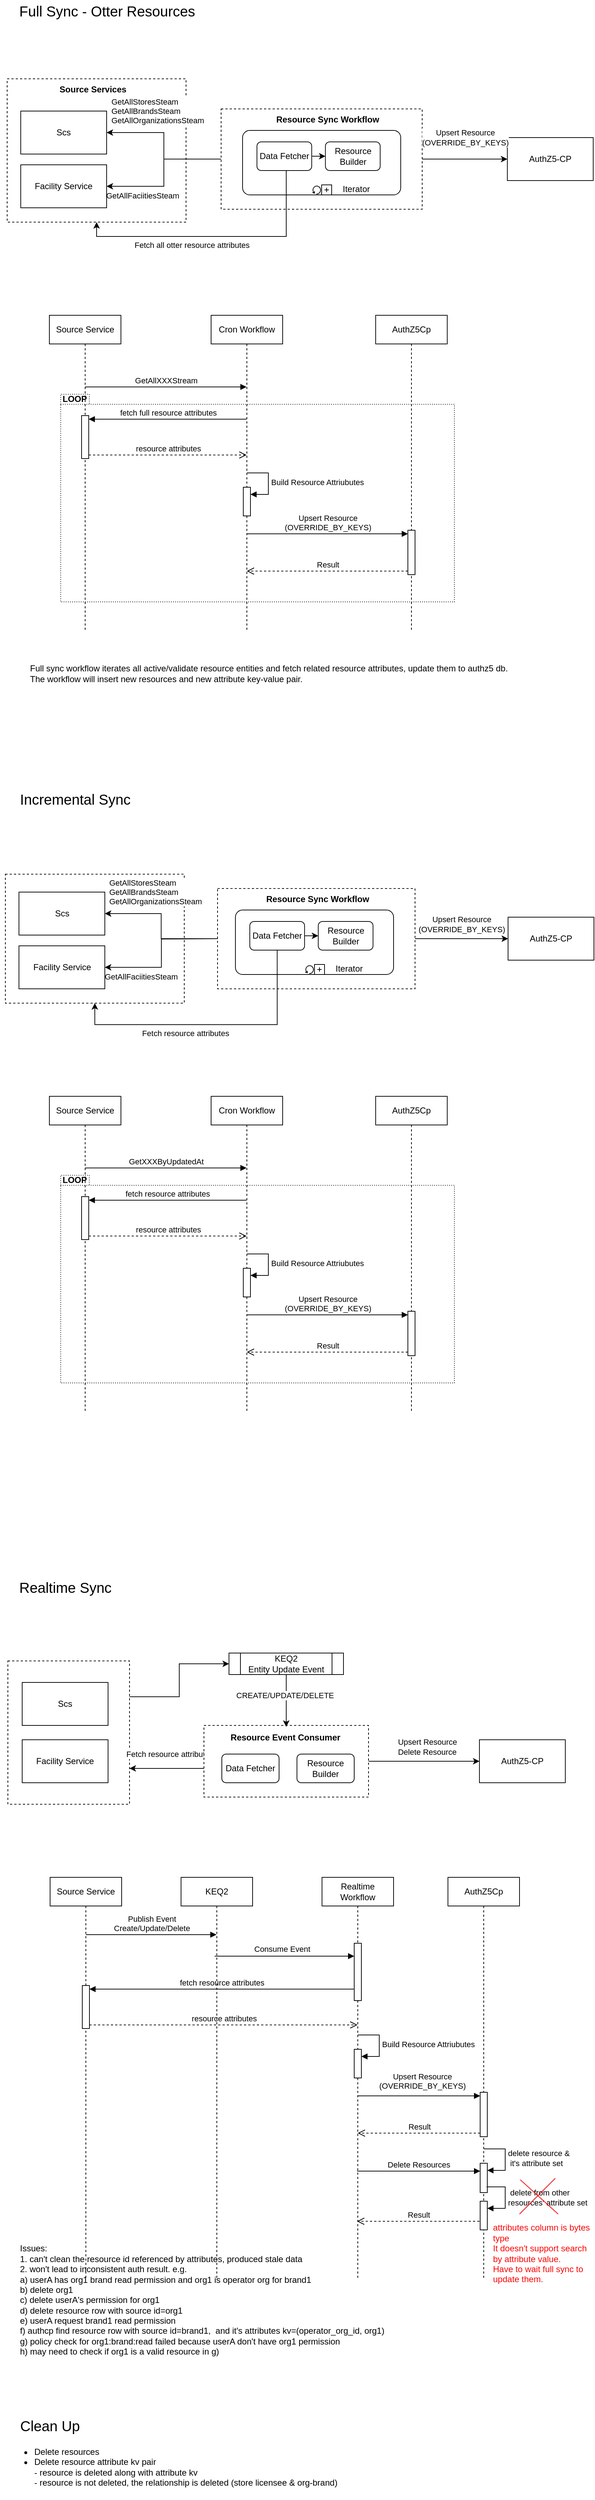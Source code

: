 <mxfile version="22.1.12" type="github">
  <diagram name="Page-1" id="O8MPyl8DHrePYnAYMyPY">
    <mxGraphModel dx="1677" dy="1069" grid="1" gridSize="10" guides="1" tooltips="1" connect="1" arrows="1" fold="1" page="1" pageScale="1" pageWidth="850" pageHeight="1100" math="0" shadow="0">
      <root>
        <mxCell id="0" />
        <mxCell id="1" parent="0" />
        <mxCell id="wBnL4PggBmM-haMTPlV1-73" value="AuthZ5-CP" style="rounded=0;whiteSpace=wrap;html=1;" vertex="1" parent="1">
          <mxGeometry x="720" y="1310" width="120" height="60" as="geometry" />
        </mxCell>
        <mxCell id="wBnL4PggBmM-haMTPlV1-233" value="" style="rounded=0;whiteSpace=wrap;html=1;dashed=1;" vertex="1" parent="1">
          <mxGeometry x="314" y="1270" width="276" height="140" as="geometry" />
        </mxCell>
        <mxCell id="wBnL4PggBmM-haMTPlV1-234" value="" style="points=[[0.25,0,0],[0.5,0,0],[0.75,0,0],[1,0.25,0],[1,0.5,0],[1,0.75,0],[0.75,1,0],[0.5,1,0],[0.25,1,0],[0,0.75,0],[0,0.5,0],[0,0.25,0]];shape=mxgraph.bpmn.task;whiteSpace=wrap;rectStyle=rounded;size=10;html=1;container=1;expand=0;collapsible=0;taskMarker=abstract;isLoopStandard=1;isLoopSub=1;" vertex="1" parent="1">
          <mxGeometry x="339" y="1300" width="221" height="90" as="geometry" />
        </mxCell>
        <mxCell id="wBnL4PggBmM-haMTPlV1-235" style="edgeStyle=orthogonalEdgeStyle;rounded=0;orthogonalLoop=1;jettySize=auto;html=1;exitX=1;exitY=0.5;exitDx=0;exitDy=0;entryX=0;entryY=0.5;entryDx=0;entryDy=0;" edge="1" parent="wBnL4PggBmM-haMTPlV1-234" source="wBnL4PggBmM-haMTPlV1-236" target="wBnL4PggBmM-haMTPlV1-237">
          <mxGeometry relative="1" as="geometry" />
        </mxCell>
        <mxCell id="wBnL4PggBmM-haMTPlV1-236" value="Data Fetcher" style="rounded=1;whiteSpace=wrap;html=1;" vertex="1" parent="wBnL4PggBmM-haMTPlV1-234">
          <mxGeometry x="20.091" y="16" width="76.537" height="40" as="geometry" />
        </mxCell>
        <mxCell id="wBnL4PggBmM-haMTPlV1-237" value="Resource&lt;br&gt;Builder" style="rounded=1;whiteSpace=wrap;html=1;" vertex="1" parent="wBnL4PggBmM-haMTPlV1-234">
          <mxGeometry x="115.762" y="16" width="76.537" height="40" as="geometry" />
        </mxCell>
        <mxCell id="wBnL4PggBmM-haMTPlV1-238" value="Iterator" style="text;html=1;strokeColor=none;fillColor=none;align=center;verticalAlign=middle;whiteSpace=wrap;rounded=0;" vertex="1" parent="wBnL4PggBmM-haMTPlV1-234">
          <mxGeometry x="116.719" y="67" width="84.19" height="30" as="geometry" />
        </mxCell>
        <mxCell id="wBnL4PggBmM-haMTPlV1-8" value="" style="rounded=0;whiteSpace=wrap;html=1;dashed=1;" vertex="1" parent="1">
          <mxGeometry x="319" y="182" width="281" height="140" as="geometry" />
        </mxCell>
        <mxCell id="wBnL4PggBmM-haMTPlV1-219" value="" style="points=[[0.25,0,0],[0.5,0,0],[0.75,0,0],[1,0.25,0],[1,0.5,0],[1,0.75,0],[0.75,1,0],[0.5,1,0],[0.25,1,0],[0,0.75,0],[0,0.5,0],[0,0.25,0]];shape=mxgraph.bpmn.task;whiteSpace=wrap;rectStyle=rounded;size=10;html=1;container=1;expand=0;collapsible=0;taskMarker=abstract;isLoopStandard=1;isLoopSub=1;" vertex="1" parent="1">
          <mxGeometry x="349" y="212" width="221" height="90" as="geometry" />
        </mxCell>
        <mxCell id="wBnL4PggBmM-haMTPlV1-222" style="edgeStyle=orthogonalEdgeStyle;rounded=0;orthogonalLoop=1;jettySize=auto;html=1;exitX=1;exitY=0.5;exitDx=0;exitDy=0;entryX=0;entryY=0.5;entryDx=0;entryDy=0;" edge="1" parent="wBnL4PggBmM-haMTPlV1-219" source="wBnL4PggBmM-haMTPlV1-19" target="wBnL4PggBmM-haMTPlV1-20">
          <mxGeometry relative="1" as="geometry" />
        </mxCell>
        <mxCell id="wBnL4PggBmM-haMTPlV1-19" value="Data Fetcher" style="rounded=1;whiteSpace=wrap;html=1;" vertex="1" parent="wBnL4PggBmM-haMTPlV1-219">
          <mxGeometry x="20.091" y="16" width="76.537" height="40" as="geometry" />
        </mxCell>
        <mxCell id="wBnL4PggBmM-haMTPlV1-20" value="Resource&lt;br&gt;Builder" style="rounded=1;whiteSpace=wrap;html=1;" vertex="1" parent="wBnL4PggBmM-haMTPlV1-219">
          <mxGeometry x="115.762" y="16" width="76.537" height="40" as="geometry" />
        </mxCell>
        <mxCell id="wBnL4PggBmM-haMTPlV1-220" value="Iterator" style="text;html=1;strokeColor=none;fillColor=none;align=center;verticalAlign=middle;whiteSpace=wrap;rounded=0;" vertex="1" parent="wBnL4PggBmM-haMTPlV1-219">
          <mxGeometry x="116.719" y="67" width="84.19" height="30" as="geometry" />
        </mxCell>
        <mxCell id="wBnL4PggBmM-haMTPlV1-50" value="" style="rounded=0;whiteSpace=wrap;html=1;dashed=1;" vertex="1" parent="1">
          <mxGeometry x="20" y="140" width="250" height="200" as="geometry" />
        </mxCell>
        <mxCell id="wBnL4PggBmM-haMTPlV1-44" value="" style="shape=folder;fontStyle=1;spacingTop=10;tabWidth=40;tabHeight=14;tabPosition=left;html=1;whiteSpace=wrap;dashed=1;dashPattern=1 2;" vertex="1" parent="1">
          <mxGeometry x="94.82" y="580.26" width="550.18" height="289.74" as="geometry" />
        </mxCell>
        <mxCell id="wBnL4PggBmM-haMTPlV1-239" value="&lt;b&gt;&lt;font style=&quot;font-size: 12px;&quot;&gt;Resource Sync Workflow&lt;/font&gt;&lt;/b&gt;" style="text;html=1;strokeColor=none;fillColor=none;align=center;verticalAlign=middle;whiteSpace=wrap;rounded=0;" vertex="1" parent="1">
          <mxGeometry x="349" y="1270" width="210" height="30" as="geometry" />
        </mxCell>
        <mxCell id="wBnL4PggBmM-haMTPlV1-25" value="AuthZ5Cp" style="shape=umlLifeline;perimeter=lifelinePerimeter;whiteSpace=wrap;html=1;container=1;dropTarget=0;collapsible=0;recursiveResize=0;outlineConnect=0;portConstraint=eastwest;newEdgeStyle={&quot;curved&quot;:0,&quot;rounded&quot;:0};" vertex="1" parent="1">
          <mxGeometry x="535" y="470" width="100" height="440" as="geometry" />
        </mxCell>
        <mxCell id="wBnL4PggBmM-haMTPlV1-1" value="&lt;font style=&quot;font-size: 20px;&quot;&gt;Full Sync - Otter Resources&lt;/font&gt;" style="text;html=1;strokeColor=none;fillColor=none;align=left;verticalAlign=middle;whiteSpace=wrap;rounded=0;" vertex="1" parent="1">
          <mxGeometry x="35" y="30" width="260" height="30" as="geometry" />
        </mxCell>
        <mxCell id="wBnL4PggBmM-haMTPlV1-4" value="&lt;font style=&quot;font-size: 20px;&quot;&gt;Incremental Sync&lt;/font&gt;" style="text;html=1;strokeColor=none;fillColor=none;align=left;verticalAlign=middle;whiteSpace=wrap;rounded=0;" vertex="1" parent="1">
          <mxGeometry x="36" y="1130" width="210" height="30" as="geometry" />
        </mxCell>
        <mxCell id="wBnL4PggBmM-haMTPlV1-5" value="&lt;font style=&quot;font-size: 20px;&quot;&gt;Realtime Sync&lt;/font&gt;" style="text;html=1;strokeColor=none;fillColor=none;align=left;verticalAlign=middle;whiteSpace=wrap;rounded=0;" vertex="1" parent="1">
          <mxGeometry x="35" y="2230" width="140" height="30" as="geometry" />
        </mxCell>
        <mxCell id="wBnL4PggBmM-haMTPlV1-6" value="Scs" style="rounded=0;whiteSpace=wrap;html=1;" vertex="1" parent="1">
          <mxGeometry x="39" y="185" width="120" height="60" as="geometry" />
        </mxCell>
        <mxCell id="wBnL4PggBmM-haMTPlV1-13" style="edgeStyle=orthogonalEdgeStyle;rounded=0;orthogonalLoop=1;jettySize=auto;html=1;exitX=0;exitY=0.5;exitDx=0;exitDy=0;entryX=1;entryY=0.5;entryDx=0;entryDy=0;" edge="1" parent="1" source="wBnL4PggBmM-haMTPlV1-8" target="wBnL4PggBmM-haMTPlV1-7">
          <mxGeometry relative="1" as="geometry" />
        </mxCell>
        <mxCell id="wBnL4PggBmM-haMTPlV1-209" value="&lt;div style=&quot;border-color: var(--border-color); text-align: left;&quot;&gt;GetAllFaciitiesSteam&lt;/div&gt;&lt;div style=&quot;border-color: var(--border-color); text-align: left;&quot;&gt;&lt;br&gt;&lt;/div&gt;" style="edgeLabel;html=1;align=center;verticalAlign=middle;resizable=0;points=[];" vertex="1" connectable="0" parent="wBnL4PggBmM-haMTPlV1-13">
          <mxGeometry x="0.614" y="-1" relative="1" as="geometry">
            <mxPoint x="12" y="21" as="offset" />
          </mxGeometry>
        </mxCell>
        <mxCell id="wBnL4PggBmM-haMTPlV1-7" value="Facility Service" style="rounded=0;whiteSpace=wrap;html=1;" vertex="1" parent="1">
          <mxGeometry x="39" y="260" width="120" height="60" as="geometry" />
        </mxCell>
        <mxCell id="wBnL4PggBmM-haMTPlV1-206" style="edgeStyle=orthogonalEdgeStyle;rounded=0;orthogonalLoop=1;jettySize=auto;html=1;exitX=0;exitY=0.5;exitDx=0;exitDy=0;entryX=1;entryY=0.5;entryDx=0;entryDy=0;" edge="1" parent="1" source="wBnL4PggBmM-haMTPlV1-8" target="wBnL4PggBmM-haMTPlV1-6">
          <mxGeometry relative="1" as="geometry" />
        </mxCell>
        <mxCell id="wBnL4PggBmM-haMTPlV1-208" value="&lt;div style=&quot;border-color: var(--border-color); text-align: left;&quot;&gt;GetAllStoresSteam&lt;/div&gt;&lt;div style=&quot;border-color: var(--border-color); text-align: left;&quot;&gt;GetAllBrandsSteam&lt;/div&gt;&lt;div style=&quot;border-color: var(--border-color); text-align: left;&quot;&gt;GetAllOrganizationsSteam&lt;/div&gt;" style="edgeLabel;html=1;align=center;verticalAlign=middle;resizable=0;points=[];" vertex="1" connectable="0" parent="wBnL4PggBmM-haMTPlV1-206">
          <mxGeometry x="0.409" relative="1" as="geometry">
            <mxPoint x="13" y="-30" as="offset" />
          </mxGeometry>
        </mxCell>
        <mxCell id="wBnL4PggBmM-haMTPlV1-10" value="AuthZ5-CP" style="rounded=0;whiteSpace=wrap;html=1;" vertex="1" parent="1">
          <mxGeometry x="719" y="222" width="120" height="60" as="geometry" />
        </mxCell>
        <mxCell id="wBnL4PggBmM-haMTPlV1-52" style="edgeStyle=orthogonalEdgeStyle;rounded=0;orthogonalLoop=1;jettySize=auto;html=1;exitX=0.5;exitY=1;exitDx=0;exitDy=0;entryX=0.5;entryY=1;entryDx=0;entryDy=0;" edge="1" parent="1" source="wBnL4PggBmM-haMTPlV1-19" target="wBnL4PggBmM-haMTPlV1-50">
          <mxGeometry relative="1" as="geometry">
            <Array as="points">
              <mxPoint x="410" y="360" />
              <mxPoint x="145" y="360" />
            </Array>
          </mxGeometry>
        </mxCell>
        <mxCell id="wBnL4PggBmM-haMTPlV1-53" value="Fetch all otter resource attributes" style="edgeLabel;html=1;align=center;verticalAlign=middle;resizable=0;points=[];" vertex="1" connectable="0" parent="wBnL4PggBmM-haMTPlV1-52">
          <mxGeometry x="0.2" relative="1" as="geometry">
            <mxPoint x="1" y="12" as="offset" />
          </mxGeometry>
        </mxCell>
        <mxCell id="wBnL4PggBmM-haMTPlV1-22" value="&lt;b&gt;&lt;font style=&quot;font-size: 12px;&quot;&gt;Resource Sync Workflow&lt;/font&gt;&lt;/b&gt;" style="text;html=1;strokeColor=none;fillColor=none;align=center;verticalAlign=middle;whiteSpace=wrap;rounded=0;" vertex="1" parent="1">
          <mxGeometry x="363" y="182" width="210" height="30" as="geometry" />
        </mxCell>
        <mxCell id="wBnL4PggBmM-haMTPlV1-23" value="Source Service" style="shape=umlLifeline;perimeter=lifelinePerimeter;whiteSpace=wrap;html=1;container=1;dropTarget=0;collapsible=0;recursiveResize=0;outlineConnect=0;portConstraint=eastwest;newEdgeStyle={&quot;curved&quot;:0,&quot;rounded&quot;:0};" vertex="1" parent="1">
          <mxGeometry x="79" y="470" width="100" height="440" as="geometry" />
        </mxCell>
        <mxCell id="wBnL4PggBmM-haMTPlV1-41" value="" style="html=1;points=[[0,0,0,0,5],[0,1,0,0,-5],[1,0,0,0,5],[1,1,0,0,-5]];perimeter=orthogonalPerimeter;outlineConnect=0;targetShapes=umlLifeline;portConstraint=eastwest;newEdgeStyle={&quot;curved&quot;:0,&quot;rounded&quot;:0};" vertex="1" parent="wBnL4PggBmM-haMTPlV1-23">
          <mxGeometry x="45" y="140" width="10" height="60" as="geometry" />
        </mxCell>
        <mxCell id="wBnL4PggBmM-haMTPlV1-24" value="Cron Workflow" style="shape=umlLifeline;perimeter=lifelinePerimeter;whiteSpace=wrap;html=1;container=1;dropTarget=0;collapsible=0;recursiveResize=0;outlineConnect=0;portConstraint=eastwest;newEdgeStyle={&quot;curved&quot;:0,&quot;rounded&quot;:0};" vertex="1" parent="1">
          <mxGeometry x="305" y="470" width="100" height="440" as="geometry" />
        </mxCell>
        <mxCell id="wBnL4PggBmM-haMTPlV1-32" value="" style="html=1;points=[[0,0,0,0,5],[0,1,0,0,-5],[1,0,0,0,5],[1,1,0,0,-5]];perimeter=orthogonalPerimeter;outlineConnect=0;targetShapes=umlLifeline;portConstraint=eastwest;newEdgeStyle={&quot;curved&quot;:0,&quot;rounded&quot;:0};" vertex="1" parent="wBnL4PggBmM-haMTPlV1-24">
          <mxGeometry x="45" y="240" width="10" height="40" as="geometry" />
        </mxCell>
        <mxCell id="wBnL4PggBmM-haMTPlV1-33" value="Build Resource Attriubutes" style="html=1;align=left;spacingLeft=2;endArrow=block;rounded=0;edgeStyle=orthogonalEdgeStyle;curved=0;rounded=0;" edge="1" parent="wBnL4PggBmM-haMTPlV1-24">
          <mxGeometry relative="1" as="geometry">
            <mxPoint x="50" y="220" as="sourcePoint" />
            <Array as="points">
              <mxPoint x="80" y="250" />
            </Array>
            <mxPoint x="55" y="250" as="targetPoint" />
          </mxGeometry>
        </mxCell>
        <mxCell id="wBnL4PggBmM-haMTPlV1-28" value="GetAllXXXStream" style="html=1;verticalAlign=bottom;startArrow=none;startFill=0;endArrow=block;startSize=8;curved=0;rounded=0;" edge="1" parent="1" source="wBnL4PggBmM-haMTPlV1-23" target="wBnL4PggBmM-haMTPlV1-24">
          <mxGeometry width="60" relative="1" as="geometry">
            <mxPoint x="165" y="570" as="sourcePoint" />
            <mxPoint x="195" y="570" as="targetPoint" />
            <Array as="points">
              <mxPoint x="255" y="570" />
            </Array>
          </mxGeometry>
        </mxCell>
        <mxCell id="wBnL4PggBmM-haMTPlV1-35" value="Upsert Resource&lt;br style=&quot;border-color: var(--border-color);&quot;&gt;(OVERRIDE_BY_KEYS)" style="html=1;verticalAlign=bottom;endArrow=block;curved=0;rounded=0;entryX=0;entryY=0;entryDx=0;entryDy=5;" edge="1" target="wBnL4PggBmM-haMTPlV1-34" parent="1" source="wBnL4PggBmM-haMTPlV1-24">
          <mxGeometry relative="1" as="geometry">
            <mxPoint x="510" y="795" as="sourcePoint" />
          </mxGeometry>
        </mxCell>
        <mxCell id="wBnL4PggBmM-haMTPlV1-36" value="Result" style="html=1;verticalAlign=bottom;endArrow=open;dashed=1;endSize=8;curved=0;rounded=0;exitX=0;exitY=1;exitDx=0;exitDy=-5;" edge="1" source="wBnL4PggBmM-haMTPlV1-34" parent="1" target="wBnL4PggBmM-haMTPlV1-24">
          <mxGeometry relative="1" as="geometry">
            <mxPoint x="510" y="865" as="targetPoint" />
          </mxGeometry>
        </mxCell>
        <mxCell id="wBnL4PggBmM-haMTPlV1-42" value="fetch full resource attributes" style="html=1;verticalAlign=bottom;endArrow=block;curved=0;rounded=0;entryX=1;entryY=0;entryDx=0;entryDy=5;" edge="1" target="wBnL4PggBmM-haMTPlV1-41" parent="1" source="wBnL4PggBmM-haMTPlV1-24">
          <mxGeometry x="-0.002" relative="1" as="geometry">
            <mxPoint x="204" y="715" as="sourcePoint" />
            <mxPoint as="offset" />
          </mxGeometry>
        </mxCell>
        <mxCell id="wBnL4PggBmM-haMTPlV1-43" value="resource attributes" style="html=1;verticalAlign=bottom;endArrow=open;dashed=1;endSize=8;curved=0;rounded=0;exitX=1;exitY=1;exitDx=0;exitDy=-5;" edge="1" source="wBnL4PggBmM-haMTPlV1-41" parent="1" target="wBnL4PggBmM-haMTPlV1-24">
          <mxGeometry relative="1" as="geometry">
            <mxPoint x="204" y="785" as="targetPoint" />
            <mxPoint as="offset" />
          </mxGeometry>
        </mxCell>
        <mxCell id="wBnL4PggBmM-haMTPlV1-45" value="&lt;b&gt;LOOP&lt;/b&gt;" style="text;html=1;strokeColor=none;fillColor=none;align=center;verticalAlign=middle;whiteSpace=wrap;rounded=0;" vertex="1" parent="1">
          <mxGeometry x="85" y="572" width="58.947" height="30.974" as="geometry" />
        </mxCell>
        <mxCell id="wBnL4PggBmM-haMTPlV1-34" value="" style="html=1;points=[[0,0,0,0,5],[0,1,0,0,-5],[1,0,0,0,5],[1,1,0,0,-5]];perimeter=orthogonalPerimeter;outlineConnect=0;targetShapes=umlLifeline;portConstraint=eastwest;newEdgeStyle={&quot;curved&quot;:0,&quot;rounded&quot;:0};" vertex="1" parent="1">
          <mxGeometry x="580" y="770" width="10" height="62" as="geometry" />
        </mxCell>
        <mxCell id="wBnL4PggBmM-haMTPlV1-54" value="&lt;span style=&quot;font-size: 20px;&quot;&gt;Clean Up&lt;/span&gt;" style="text;html=1;strokeColor=none;fillColor=none;align=center;verticalAlign=middle;whiteSpace=wrap;rounded=0;" vertex="1" parent="1">
          <mxGeometry x="10" y="3400" width="140" height="30" as="geometry" />
        </mxCell>
        <mxCell id="wBnL4PggBmM-haMTPlV1-55" value="Full sync workflow iterates all active/validate resource entities and fetch related resource attributes, update them to authz5 db.&amp;nbsp; &lt;br&gt;The workflow will insert new resources and new attribute key-value pair.&amp;nbsp; &amp;nbsp;" style="text;html=1;strokeColor=none;fillColor=none;align=left;verticalAlign=middle;whiteSpace=wrap;rounded=0;" vertex="1" parent="1">
          <mxGeometry x="50" y="930" width="750" height="80" as="geometry" />
        </mxCell>
        <mxCell id="wBnL4PggBmM-haMTPlV1-56" value="&lt;ul&gt;&lt;li&gt;&lt;font style=&quot;font-size: 12px;&quot;&gt;Delete resources&lt;/font&gt;&lt;/li&gt;&lt;li&gt;&lt;font style=&quot;font-size: 12px;&quot;&gt;Delete resource attribute kv pair&lt;br&gt;- resource is deleted along with attribute kv&lt;br&gt;- resource is not deleted, the relationship is deleted (store licensee &amp;amp; org-brand)&lt;/font&gt;&lt;/li&gt;&lt;/ul&gt;" style="text;html=1;strokeColor=none;fillColor=none;align=left;verticalAlign=middle;whiteSpace=wrap;rounded=0;" vertex="1" parent="1">
          <mxGeometry x="16" y="3428" width="564" height="90" as="geometry" />
        </mxCell>
        <mxCell id="wBnL4PggBmM-haMTPlV1-62" value="" style="shape=folder;fontStyle=1;spacingTop=10;tabWidth=40;tabHeight=14;tabPosition=left;html=1;whiteSpace=wrap;dashed=1;dashPattern=1 2;" vertex="1" parent="1">
          <mxGeometry x="94.82" y="1670.26" width="550.18" height="289.74" as="geometry" />
        </mxCell>
        <mxCell id="wBnL4PggBmM-haMTPlV1-63" value="AuthZ5Cp" style="shape=umlLifeline;perimeter=lifelinePerimeter;whiteSpace=wrap;html=1;container=1;dropTarget=0;collapsible=0;recursiveResize=0;outlineConnect=0;portConstraint=eastwest;newEdgeStyle={&quot;curved&quot;:0,&quot;rounded&quot;:0};" vertex="1" parent="1">
          <mxGeometry x="535" y="1560" width="100" height="440" as="geometry" />
        </mxCell>
        <mxCell id="wBnL4PggBmM-haMTPlV1-70" style="edgeStyle=orthogonalEdgeStyle;rounded=0;orthogonalLoop=1;jettySize=auto;html=1;exitX=1;exitY=0.5;exitDx=0;exitDy=0;" edge="1" parent="1" source="wBnL4PggBmM-haMTPlV1-233" target="wBnL4PggBmM-haMTPlV1-73">
          <mxGeometry relative="1" as="geometry">
            <mxPoint x="629" y="1340" as="sourcePoint" />
          </mxGeometry>
        </mxCell>
        <mxCell id="wBnL4PggBmM-haMTPlV1-71" value="Upsert Resource&lt;br style=&quot;border-color: var(--border-color);&quot;&gt;(OVERRIDE_BY_KEYS)" style="edgeLabel;html=1;align=center;verticalAlign=middle;resizable=0;points=[];" vertex="1" connectable="0" parent="wBnL4PggBmM-haMTPlV1-70">
          <mxGeometry y="-1" relative="1" as="geometry">
            <mxPoint y="-21" as="offset" />
          </mxGeometry>
        </mxCell>
        <mxCell id="wBnL4PggBmM-haMTPlV1-77" style="edgeStyle=orthogonalEdgeStyle;rounded=0;orthogonalLoop=1;jettySize=auto;html=1;entryX=0.5;entryY=1;entryDx=0;entryDy=0;exitX=0.5;exitY=1;exitDx=0;exitDy=0;" edge="1" parent="1" source="wBnL4PggBmM-haMTPlV1-236" target="wBnL4PggBmM-haMTPlV1-211">
          <mxGeometry relative="1" as="geometry">
            <Array as="points">
              <mxPoint x="397" y="1460" />
              <mxPoint x="143" y="1460" />
            </Array>
            <mxPoint x="560" y="1490" as="sourcePoint" />
            <mxPoint x="289" y="1407.5" as="targetPoint" />
          </mxGeometry>
        </mxCell>
        <mxCell id="wBnL4PggBmM-haMTPlV1-78" value="Fetch resource attributes" style="edgeLabel;html=1;align=center;verticalAlign=middle;resizable=0;points=[];" vertex="1" connectable="0" parent="wBnL4PggBmM-haMTPlV1-77">
          <mxGeometry x="0.2" relative="1" as="geometry">
            <mxPoint x="1" y="12" as="offset" />
          </mxGeometry>
        </mxCell>
        <mxCell id="wBnL4PggBmM-haMTPlV1-82" value="Source Service" style="shape=umlLifeline;perimeter=lifelinePerimeter;whiteSpace=wrap;html=1;container=1;dropTarget=0;collapsible=0;recursiveResize=0;outlineConnect=0;portConstraint=eastwest;newEdgeStyle={&quot;curved&quot;:0,&quot;rounded&quot;:0};" vertex="1" parent="1">
          <mxGeometry x="79" y="1560" width="100" height="440" as="geometry" />
        </mxCell>
        <mxCell id="wBnL4PggBmM-haMTPlV1-83" value="" style="html=1;points=[[0,0,0,0,5],[0,1,0,0,-5],[1,0,0,0,5],[1,1,0,0,-5]];perimeter=orthogonalPerimeter;outlineConnect=0;targetShapes=umlLifeline;portConstraint=eastwest;newEdgeStyle={&quot;curved&quot;:0,&quot;rounded&quot;:0};" vertex="1" parent="wBnL4PggBmM-haMTPlV1-82">
          <mxGeometry x="45" y="140" width="10" height="60" as="geometry" />
        </mxCell>
        <mxCell id="wBnL4PggBmM-haMTPlV1-84" value="Cron Workflow" style="shape=umlLifeline;perimeter=lifelinePerimeter;whiteSpace=wrap;html=1;container=1;dropTarget=0;collapsible=0;recursiveResize=0;outlineConnect=0;portConstraint=eastwest;newEdgeStyle={&quot;curved&quot;:0,&quot;rounded&quot;:0};" vertex="1" parent="1">
          <mxGeometry x="305" y="1560" width="100" height="440" as="geometry" />
        </mxCell>
        <mxCell id="wBnL4PggBmM-haMTPlV1-85" value="" style="html=1;points=[[0,0,0,0,5],[0,1,0,0,-5],[1,0,0,0,5],[1,1,0,0,-5]];perimeter=orthogonalPerimeter;outlineConnect=0;targetShapes=umlLifeline;portConstraint=eastwest;newEdgeStyle={&quot;curved&quot;:0,&quot;rounded&quot;:0};" vertex="1" parent="wBnL4PggBmM-haMTPlV1-84">
          <mxGeometry x="45" y="240" width="10" height="40" as="geometry" />
        </mxCell>
        <mxCell id="wBnL4PggBmM-haMTPlV1-86" value="Build Resource Attriubutes" style="html=1;align=left;spacingLeft=2;endArrow=block;rounded=0;edgeStyle=orthogonalEdgeStyle;curved=0;rounded=0;" edge="1" parent="wBnL4PggBmM-haMTPlV1-84">
          <mxGeometry relative="1" as="geometry">
            <mxPoint x="50" y="220" as="sourcePoint" />
            <Array as="points">
              <mxPoint x="80" y="250" />
            </Array>
            <mxPoint x="55" y="250" as="targetPoint" />
          </mxGeometry>
        </mxCell>
        <mxCell id="wBnL4PggBmM-haMTPlV1-87" value="GetXXXByUpdatedAt" style="html=1;verticalAlign=bottom;startArrow=none;startFill=0;endArrow=block;startSize=8;curved=0;rounded=0;" edge="1" parent="1" source="wBnL4PggBmM-haMTPlV1-82" target="wBnL4PggBmM-haMTPlV1-84">
          <mxGeometry width="60" relative="1" as="geometry">
            <mxPoint x="165" y="1660" as="sourcePoint" />
            <mxPoint x="195" y="1660" as="targetPoint" />
            <Array as="points">
              <mxPoint x="255" y="1660" />
            </Array>
          </mxGeometry>
        </mxCell>
        <mxCell id="wBnL4PggBmM-haMTPlV1-88" value="Upsert Resource&lt;br style=&quot;border-color: var(--border-color);&quot;&gt;(OVERRIDE_BY_KEYS)" style="html=1;verticalAlign=bottom;endArrow=block;curved=0;rounded=0;entryX=0;entryY=0;entryDx=0;entryDy=5;" edge="1" parent="1" source="wBnL4PggBmM-haMTPlV1-84" target="wBnL4PggBmM-haMTPlV1-93">
          <mxGeometry relative="1" as="geometry">
            <mxPoint x="510" y="1885" as="sourcePoint" />
          </mxGeometry>
        </mxCell>
        <mxCell id="wBnL4PggBmM-haMTPlV1-89" value="Result" style="html=1;verticalAlign=bottom;endArrow=open;dashed=1;endSize=8;curved=0;rounded=0;exitX=0;exitY=1;exitDx=0;exitDy=-5;" edge="1" parent="1" source="wBnL4PggBmM-haMTPlV1-93" target="wBnL4PggBmM-haMTPlV1-84">
          <mxGeometry relative="1" as="geometry">
            <mxPoint x="510" y="1955" as="targetPoint" />
          </mxGeometry>
        </mxCell>
        <mxCell id="wBnL4PggBmM-haMTPlV1-90" value="fetch resource attributes" style="html=1;verticalAlign=bottom;endArrow=block;curved=0;rounded=0;entryX=1;entryY=0;entryDx=0;entryDy=5;" edge="1" parent="1" source="wBnL4PggBmM-haMTPlV1-84" target="wBnL4PggBmM-haMTPlV1-83">
          <mxGeometry relative="1" as="geometry">
            <mxPoint x="204" y="1805" as="sourcePoint" />
          </mxGeometry>
        </mxCell>
        <mxCell id="wBnL4PggBmM-haMTPlV1-91" value="resource attributes" style="html=1;verticalAlign=bottom;endArrow=open;dashed=1;endSize=8;curved=0;rounded=0;exitX=1;exitY=1;exitDx=0;exitDy=-5;" edge="1" parent="1" source="wBnL4PggBmM-haMTPlV1-83" target="wBnL4PggBmM-haMTPlV1-84">
          <mxGeometry relative="1" as="geometry">
            <mxPoint x="204" y="1875" as="targetPoint" />
            <mxPoint as="offset" />
          </mxGeometry>
        </mxCell>
        <mxCell id="wBnL4PggBmM-haMTPlV1-92" value="&lt;b&gt;LOOP&lt;/b&gt;" style="text;html=1;strokeColor=none;fillColor=none;align=center;verticalAlign=middle;whiteSpace=wrap;rounded=0;" vertex="1" parent="1">
          <mxGeometry x="85" y="1662" width="58.947" height="30.974" as="geometry" />
        </mxCell>
        <mxCell id="wBnL4PggBmM-haMTPlV1-93" value="" style="html=1;points=[[0,0,0,0,5],[0,1,0,0,-5],[1,0,0,0,5],[1,1,0,0,-5]];perimeter=orthogonalPerimeter;outlineConnect=0;targetShapes=umlLifeline;portConstraint=eastwest;newEdgeStyle={&quot;curved&quot;:0,&quot;rounded&quot;:0};" vertex="1" parent="1">
          <mxGeometry x="580" y="1860" width="10" height="62" as="geometry" />
        </mxCell>
        <mxCell id="wBnL4PggBmM-haMTPlV1-135" style="edgeStyle=orthogonalEdgeStyle;rounded=0;orthogonalLoop=1;jettySize=auto;html=1;exitX=1;exitY=0.25;exitDx=0;exitDy=0;" edge="1" parent="1" source="wBnL4PggBmM-haMTPlV1-96" target="wBnL4PggBmM-haMTPlV1-129">
          <mxGeometry relative="1" as="geometry" />
        </mxCell>
        <mxCell id="wBnL4PggBmM-haMTPlV1-96" value="" style="rounded=0;whiteSpace=wrap;html=1;dashed=1;" vertex="1" parent="1">
          <mxGeometry x="21" y="2348" width="170" height="200" as="geometry" />
        </mxCell>
        <mxCell id="wBnL4PggBmM-haMTPlV1-98" value="AuthZ5Cp" style="shape=umlLifeline;perimeter=lifelinePerimeter;whiteSpace=wrap;html=1;container=1;dropTarget=0;collapsible=0;recursiveResize=0;outlineConnect=0;portConstraint=eastwest;newEdgeStyle={&quot;curved&quot;:0,&quot;rounded&quot;:0};" vertex="1" parent="1">
          <mxGeometry x="636" y="2650" width="100" height="560" as="geometry" />
        </mxCell>
        <mxCell id="wBnL4PggBmM-haMTPlV1-128" value="" style="html=1;points=[[0,0,0,0,5],[0,1,0,0,-5],[1,0,0,0,5],[1,1,0,0,-5]];perimeter=orthogonalPerimeter;outlineConnect=0;targetShapes=umlLifeline;portConstraint=eastwest;newEdgeStyle={&quot;curved&quot;:0,&quot;rounded&quot;:0};" vertex="1" parent="wBnL4PggBmM-haMTPlV1-98">
          <mxGeometry x="45" y="300" width="10" height="62" as="geometry" />
        </mxCell>
        <mxCell id="wBnL4PggBmM-haMTPlV1-188" value="" style="html=1;points=[[0,0,0,0,5],[0,1,0,0,-5],[1,0,0,0,5],[1,1,0,0,-5]];perimeter=orthogonalPerimeter;outlineConnect=0;targetShapes=umlLifeline;portConstraint=eastwest;newEdgeStyle={&quot;curved&quot;:0,&quot;rounded&quot;:0};" vertex="1" parent="wBnL4PggBmM-haMTPlV1-98">
          <mxGeometry x="45" y="399" width="10" height="41" as="geometry" />
        </mxCell>
        <mxCell id="wBnL4PggBmM-haMTPlV1-189" value="delete resource &amp;amp;&lt;br&gt;&amp;nbsp;it&#39;s attribute set" style="html=1;align=left;spacingLeft=2;endArrow=block;rounded=0;edgeStyle=orthogonalEdgeStyle;curved=0;rounded=0;" edge="1" target="wBnL4PggBmM-haMTPlV1-188" parent="wBnL4PggBmM-haMTPlV1-98">
          <mxGeometry relative="1" as="geometry">
            <mxPoint x="50" y="379" as="sourcePoint" />
            <Array as="points">
              <mxPoint x="80" y="409" />
            </Array>
          </mxGeometry>
        </mxCell>
        <mxCell id="wBnL4PggBmM-haMTPlV1-190" value="" style="html=1;points=[[0,0,0,0,5],[0,1,0,0,-5],[1,0,0,0,5],[1,1,0,0,-5]];perimeter=orthogonalPerimeter;outlineConnect=0;targetShapes=umlLifeline;portConstraint=eastwest;newEdgeStyle={&quot;curved&quot;:0,&quot;rounded&quot;:0};" vertex="1" parent="wBnL4PggBmM-haMTPlV1-98">
          <mxGeometry x="45" y="452" width="10" height="40" as="geometry" />
        </mxCell>
        <mxCell id="wBnL4PggBmM-haMTPlV1-191" value="&amp;nbsp;delete from other &lt;br&gt;resources&#39; attribute set" style="html=1;align=left;spacingLeft=2;endArrow=block;rounded=0;edgeStyle=orthogonalEdgeStyle;curved=0;rounded=0;" edge="1" target="wBnL4PggBmM-haMTPlV1-190" parent="wBnL4PggBmM-haMTPlV1-98">
          <mxGeometry relative="1" as="geometry">
            <mxPoint x="54" y="432" as="sourcePoint" />
            <Array as="points">
              <mxPoint x="80" y="462" />
            </Array>
          </mxGeometry>
        </mxCell>
        <mxCell id="wBnL4PggBmM-haMTPlV1-102" value="Scs" style="rounded=0;whiteSpace=wrap;html=1;" vertex="1" parent="1">
          <mxGeometry x="41" y="2378" width="120" height="60" as="geometry" />
        </mxCell>
        <mxCell id="wBnL4PggBmM-haMTPlV1-104" value="Facility Service" style="rounded=0;whiteSpace=wrap;html=1;" vertex="1" parent="1">
          <mxGeometry x="41" y="2458" width="120" height="60" as="geometry" />
        </mxCell>
        <mxCell id="wBnL4PggBmM-haMTPlV1-105" style="edgeStyle=orthogonalEdgeStyle;rounded=0;orthogonalLoop=1;jettySize=auto;html=1;exitX=1;exitY=0.5;exitDx=0;exitDy=0;" edge="1" parent="1" source="wBnL4PggBmM-haMTPlV1-107" target="wBnL4PggBmM-haMTPlV1-108">
          <mxGeometry relative="1" as="geometry" />
        </mxCell>
        <mxCell id="wBnL4PggBmM-haMTPlV1-106" value="&lt;div style=&quot;&quot;&gt;&lt;div style=&quot;text-align: left;&quot;&gt;Upsert Resource&lt;/div&gt;&lt;div style=&quot;text-align: left;&quot;&gt;Delete Resource&lt;/div&gt;&lt;/div&gt;" style="edgeLabel;html=1;align=center;verticalAlign=middle;resizable=0;points=[];" vertex="1" connectable="0" parent="wBnL4PggBmM-haMTPlV1-105">
          <mxGeometry y="-1" relative="1" as="geometry">
            <mxPoint x="4" y="-21" as="offset" />
          </mxGeometry>
        </mxCell>
        <mxCell id="wBnL4PggBmM-haMTPlV1-136" style="edgeStyle=orthogonalEdgeStyle;rounded=0;orthogonalLoop=1;jettySize=auto;html=1;exitX=0;exitY=0.5;exitDx=0;exitDy=0;entryX=1;entryY=0.75;entryDx=0;entryDy=0;" edge="1" parent="1" source="wBnL4PggBmM-haMTPlV1-114" target="wBnL4PggBmM-haMTPlV1-96">
          <mxGeometry relative="1" as="geometry" />
        </mxCell>
        <mxCell id="wBnL4PggBmM-haMTPlV1-138" value="Fetch resource attributes" style="edgeLabel;html=1;align=center;verticalAlign=middle;resizable=0;points=[];" vertex="1" connectable="0" parent="wBnL4PggBmM-haMTPlV1-136">
          <mxGeometry x="0.131" y="-1" relative="1" as="geometry">
            <mxPoint y="-19" as="offset" />
          </mxGeometry>
        </mxCell>
        <mxCell id="wBnL4PggBmM-haMTPlV1-107" value="" style="rounded=0;whiteSpace=wrap;html=1;dashed=1;" vertex="1" parent="1">
          <mxGeometry x="295" y="2438" width="230" height="100" as="geometry" />
        </mxCell>
        <mxCell id="wBnL4PggBmM-haMTPlV1-108" value="AuthZ5-CP" style="rounded=0;whiteSpace=wrap;html=1;" vertex="1" parent="1">
          <mxGeometry x="680" y="2458" width="120" height="60" as="geometry" />
        </mxCell>
        <mxCell id="wBnL4PggBmM-haMTPlV1-114" value="Data Fetcher" style="rounded=1;whiteSpace=wrap;html=1;" vertex="1" parent="1">
          <mxGeometry x="320" y="2478" width="80" height="40" as="geometry" />
        </mxCell>
        <mxCell id="wBnL4PggBmM-haMTPlV1-115" value="Resource&lt;br&gt;Builder" style="rounded=1;whiteSpace=wrap;html=1;" vertex="1" parent="1">
          <mxGeometry x="425" y="2478" width="80" height="40" as="geometry" />
        </mxCell>
        <mxCell id="wBnL4PggBmM-haMTPlV1-116" value="&lt;b&gt;&lt;font style=&quot;font-size: 12px;&quot;&gt;Resource Event Consumer&lt;/font&gt;&lt;/b&gt;" style="text;html=1;strokeColor=none;fillColor=none;align=center;verticalAlign=middle;whiteSpace=wrap;rounded=0;" vertex="1" parent="1">
          <mxGeometry x="304" y="2440" width="210" height="30" as="geometry" />
        </mxCell>
        <mxCell id="wBnL4PggBmM-haMTPlV1-117" value="Source Service" style="shape=umlLifeline;perimeter=lifelinePerimeter;whiteSpace=wrap;html=1;container=1;dropTarget=0;collapsible=0;recursiveResize=0;outlineConnect=0;portConstraint=eastwest;newEdgeStyle={&quot;curved&quot;:0,&quot;rounded&quot;:0};" vertex="1" parent="1">
          <mxGeometry x="80" y="2650" width="100" height="560" as="geometry" />
        </mxCell>
        <mxCell id="wBnL4PggBmM-haMTPlV1-118" value="" style="html=1;points=[[0,0,0,0,5],[0,1,0,0,-5],[1,0,0,0,5],[1,1,0,0,-5]];perimeter=orthogonalPerimeter;outlineConnect=0;targetShapes=umlLifeline;portConstraint=eastwest;newEdgeStyle={&quot;curved&quot;:0,&quot;rounded&quot;:0};" vertex="1" parent="wBnL4PggBmM-haMTPlV1-117">
          <mxGeometry x="45" y="151" width="10" height="60" as="geometry" />
        </mxCell>
        <mxCell id="wBnL4PggBmM-haMTPlV1-119" value="Realtime Workflow" style="shape=umlLifeline;perimeter=lifelinePerimeter;whiteSpace=wrap;html=1;container=1;dropTarget=0;collapsible=0;recursiveResize=0;outlineConnect=0;portConstraint=eastwest;newEdgeStyle={&quot;curved&quot;:0,&quot;rounded&quot;:0};" vertex="1" parent="1">
          <mxGeometry x="460" y="2650" width="100" height="560" as="geometry" />
        </mxCell>
        <mxCell id="wBnL4PggBmM-haMTPlV1-120" value="" style="html=1;points=[[0,0,0,0,5],[0,1,0,0,-5],[1,0,0,0,5],[1,1,0,0,-5]];perimeter=orthogonalPerimeter;outlineConnect=0;targetShapes=umlLifeline;portConstraint=eastwest;newEdgeStyle={&quot;curved&quot;:0,&quot;rounded&quot;:0};" vertex="1" parent="wBnL4PggBmM-haMTPlV1-119">
          <mxGeometry x="45" y="240" width="10" height="40" as="geometry" />
        </mxCell>
        <mxCell id="wBnL4PggBmM-haMTPlV1-121" value="Build Resource Attriubutes" style="html=1;align=left;spacingLeft=2;endArrow=block;rounded=0;edgeStyle=orthogonalEdgeStyle;curved=0;rounded=0;" edge="1" parent="wBnL4PggBmM-haMTPlV1-119">
          <mxGeometry relative="1" as="geometry">
            <mxPoint x="50" y="220" as="sourcePoint" />
            <Array as="points">
              <mxPoint x="80" y="250" />
            </Array>
            <mxPoint x="55" y="250" as="targetPoint" />
          </mxGeometry>
        </mxCell>
        <mxCell id="wBnL4PggBmM-haMTPlV1-144" value="" style="html=1;points=[[0,0,0,0,5],[0,1,0,0,-5],[1,0,0,0,5],[1,1,0,0,-5]];perimeter=orthogonalPerimeter;outlineConnect=0;targetShapes=umlLifeline;portConstraint=eastwest;newEdgeStyle={&quot;curved&quot;:0,&quot;rounded&quot;:0};" vertex="1" parent="wBnL4PggBmM-haMTPlV1-119">
          <mxGeometry x="45" y="92" width="10" height="80" as="geometry" />
        </mxCell>
        <mxCell id="wBnL4PggBmM-haMTPlV1-143" value="Consume Event" style="html=1;verticalAlign=bottom;endArrow=block;curved=0;rounded=0;" edge="1" parent="wBnL4PggBmM-haMTPlV1-119">
          <mxGeometry x="NaN" y="117" width="80" relative="1" as="geometry">
            <mxPoint x="52.5" y="150" as="sourcePoint" />
            <mxPoint x="52.5" y="150" as="targetPoint" />
            <mxPoint x="-109" y="-41" as="offset" />
          </mxGeometry>
        </mxCell>
        <mxCell id="wBnL4PggBmM-haMTPlV1-123" value="Upsert Resource&lt;br style=&quot;border-color: var(--border-color);&quot;&gt;(OVERRIDE_BY_KEYS)" style="html=1;verticalAlign=bottom;endArrow=block;curved=0;rounded=0;entryX=0;entryY=0;entryDx=0;entryDy=5;" edge="1" parent="1" source="wBnL4PggBmM-haMTPlV1-119" target="wBnL4PggBmM-haMTPlV1-128">
          <mxGeometry x="0.055" y="5" relative="1" as="geometry">
            <mxPoint x="511" y="2975" as="sourcePoint" />
            <mxPoint as="offset" />
          </mxGeometry>
        </mxCell>
        <mxCell id="wBnL4PggBmM-haMTPlV1-124" value="Result" style="html=1;verticalAlign=bottom;endArrow=open;dashed=1;endSize=8;curved=0;rounded=0;exitX=0;exitY=1;exitDx=0;exitDy=-5;" edge="1" parent="1" source="wBnL4PggBmM-haMTPlV1-128" target="wBnL4PggBmM-haMTPlV1-119">
          <mxGeometry relative="1" as="geometry">
            <mxPoint x="511" y="3045" as="targetPoint" />
          </mxGeometry>
        </mxCell>
        <mxCell id="wBnL4PggBmM-haMTPlV1-125" value="fetch resource attributes" style="html=1;verticalAlign=bottom;endArrow=block;curved=0;rounded=0;entryX=1;entryY=0;entryDx=0;entryDy=5;" edge="1" parent="1" target="wBnL4PggBmM-haMTPlV1-118">
          <mxGeometry relative="1" as="geometry">
            <mxPoint x="505" y="2806" as="sourcePoint" />
          </mxGeometry>
        </mxCell>
        <mxCell id="wBnL4PggBmM-haMTPlV1-126" value="resource attributes" style="html=1;verticalAlign=bottom;endArrow=open;dashed=1;endSize=8;curved=0;rounded=0;exitX=1;exitY=1;exitDx=0;exitDy=-5;" edge="1" parent="1" source="wBnL4PggBmM-haMTPlV1-118">
          <mxGeometry relative="1" as="geometry">
            <mxPoint x="509.5" y="2856" as="targetPoint" />
            <mxPoint as="offset" />
          </mxGeometry>
        </mxCell>
        <mxCell id="wBnL4PggBmM-haMTPlV1-133" style="edgeStyle=orthogonalEdgeStyle;rounded=0;orthogonalLoop=1;jettySize=auto;html=1;exitX=0.5;exitY=1;exitDx=0;exitDy=0;" edge="1" parent="1" source="wBnL4PggBmM-haMTPlV1-129">
          <mxGeometry relative="1" as="geometry">
            <mxPoint x="410" y="2440" as="targetPoint" />
          </mxGeometry>
        </mxCell>
        <mxCell id="wBnL4PggBmM-haMTPlV1-139" value="CREATE/UPDATE/DELETE" style="edgeLabel;html=1;align=center;verticalAlign=middle;resizable=0;points=[];" vertex="1" connectable="0" parent="wBnL4PggBmM-haMTPlV1-133">
          <mxGeometry x="-0.21" y="-2" relative="1" as="geometry">
            <mxPoint as="offset" />
          </mxGeometry>
        </mxCell>
        <mxCell id="wBnL4PggBmM-haMTPlV1-129" value="KEQ2&lt;br&gt;Entity Update Event" style="shape=process;whiteSpace=wrap;html=1;backgroundOutline=1;" vertex="1" parent="1">
          <mxGeometry x="330" y="2337" width="160" height="30" as="geometry" />
        </mxCell>
        <mxCell id="wBnL4PggBmM-haMTPlV1-140" value="KEQ2" style="shape=umlLifeline;perimeter=lifelinePerimeter;whiteSpace=wrap;html=1;container=1;dropTarget=0;collapsible=0;recursiveResize=0;outlineConnect=0;portConstraint=eastwest;newEdgeStyle={&quot;curved&quot;:0,&quot;rounded&quot;:0};" vertex="1" parent="1">
          <mxGeometry x="263" y="2650" width="100" height="560" as="geometry" />
        </mxCell>
        <mxCell id="wBnL4PggBmM-haMTPlV1-141" value="Publish Event&lt;br&gt;Create/Update/Delete" style="html=1;verticalAlign=bottom;endArrow=block;curved=0;rounded=0;" edge="1" parent="1" target="wBnL4PggBmM-haMTPlV1-140">
          <mxGeometry width="80" relative="1" as="geometry">
            <mxPoint x="130" y="2730" as="sourcePoint" />
            <mxPoint x="210" y="2730" as="targetPoint" />
          </mxGeometry>
        </mxCell>
        <mxCell id="wBnL4PggBmM-haMTPlV1-145" value="" style="html=1;verticalAlign=bottom;endArrow=block;curved=0;rounded=0;" edge="1" parent="1" target="wBnL4PggBmM-haMTPlV1-144">
          <mxGeometry width="80" relative="1" as="geometry">
            <mxPoint x="310" y="2760" as="sourcePoint" />
            <mxPoint x="510" y="2760" as="targetPoint" />
          </mxGeometry>
        </mxCell>
        <mxCell id="wBnL4PggBmM-haMTPlV1-183" value="Delete Resources" style="html=1;verticalAlign=bottom;endArrow=block;curved=0;rounded=0;" edge="1" parent="1">
          <mxGeometry relative="1" as="geometry">
            <mxPoint x="509" y="3060" as="sourcePoint" />
            <mxPoint x="681" y="3060" as="targetPoint" />
          </mxGeometry>
        </mxCell>
        <mxCell id="wBnL4PggBmM-haMTPlV1-192" value="Result" style="html=1;verticalAlign=bottom;endArrow=open;dashed=1;endSize=8;curved=0;rounded=0;exitX=0;exitY=1;exitDx=0;exitDy=-5;" edge="1" parent="1">
          <mxGeometry relative="1" as="geometry">
            <mxPoint x="509" y="3130" as="targetPoint" />
            <mxPoint x="680" y="3130" as="sourcePoint" />
          </mxGeometry>
        </mxCell>
        <mxCell id="wBnL4PggBmM-haMTPlV1-11" style="edgeStyle=orthogonalEdgeStyle;rounded=0;orthogonalLoop=1;jettySize=auto;html=1;exitX=1;exitY=0.5;exitDx=0;exitDy=0;" edge="1" parent="1" source="wBnL4PggBmM-haMTPlV1-8" target="wBnL4PggBmM-haMTPlV1-10">
          <mxGeometry relative="1" as="geometry" />
        </mxCell>
        <mxCell id="wBnL4PggBmM-haMTPlV1-12" value="Upsert Resource&lt;br&gt;(OVERRIDE_BY_KEYS)" style="edgeLabel;html=1;align=center;verticalAlign=middle;resizable=0;points=[];" vertex="1" connectable="0" parent="wBnL4PggBmM-haMTPlV1-11">
          <mxGeometry y="-1" relative="1" as="geometry">
            <mxPoint y="-31" as="offset" />
          </mxGeometry>
        </mxCell>
        <mxCell id="wBnL4PggBmM-haMTPlV1-195" value="" style="endArrow=none;html=1;rounded=0;fontColor=#330000;strokeColor=#FF0000;" edge="1" parent="1">
          <mxGeometry width="50" height="50" relative="1" as="geometry">
            <mxPoint x="736" y="3120" as="sourcePoint" />
            <mxPoint x="786" y="3070" as="targetPoint" />
          </mxGeometry>
        </mxCell>
        <mxCell id="wBnL4PggBmM-haMTPlV1-196" value="" style="endArrow=none;html=1;rounded=0;fontColor=#330000;strokeColor=#FF0000;" edge="1" parent="1">
          <mxGeometry width="50" height="50" relative="1" as="geometry">
            <mxPoint x="737" y="3072" as="sourcePoint" />
            <mxPoint x="790" y="3120" as="targetPoint" />
          </mxGeometry>
        </mxCell>
        <mxCell id="wBnL4PggBmM-haMTPlV1-197" value="&lt;div style=&quot;text-align: left;&quot;&gt;&lt;span style=&quot;background-color: initial;&quot;&gt;&lt;font color=&quot;#fb0404&quot;&gt;attributes column is bytes type&lt;/font&gt;&lt;/span&gt;&lt;/div&gt;&lt;div style=&quot;text-align: left;&quot;&gt;&lt;span style=&quot;background-color: initial;&quot;&gt;&lt;font color=&quot;#fb0404&quot;&gt;It doesn&#39;t support search by attribute value.&amp;nbsp;&lt;/font&gt;&lt;/span&gt;&lt;/div&gt;&lt;div style=&quot;text-align: left;&quot;&gt;&lt;span style=&quot;background-color: initial;&quot;&gt;&lt;font color=&quot;#fb0404&quot;&gt;Have to wait full sync to update them.&lt;/font&gt;&lt;/span&gt;&lt;/div&gt;" style="text;html=1;strokeColor=none;fillColor=none;align=center;verticalAlign=middle;whiteSpace=wrap;rounded=0;" vertex="1" parent="1">
          <mxGeometry x="698" y="3130" width="140" height="90" as="geometry" />
        </mxCell>
        <mxCell id="wBnL4PggBmM-haMTPlV1-198" value="Issues:&lt;br&gt;1. can&#39;t clean the resource id referenced by attributes, produced stale data&lt;br&gt;2. won&#39;t lead to inconsistent auth result. e.g. &lt;br&gt;a) userA has org1 brand read permission and org1 is operator org for brand1 &lt;br&gt;b) delete org1 &lt;br&gt;c) delete userA&#39;s permission for org1 &lt;br&gt;d) delete resource row with source id=org1 &lt;br&gt;e) userA request brand1 read permission &lt;br&gt;f) authcp find resource row with source id=brand1,&amp;nbsp; and it&#39;s attributes kv=(operator_org_id, org1) &lt;br&gt;g) policy check for org1:brand:read failed because userA don&#39;t have org1 permission&lt;br&gt;h) may need to check if org1 is a valid resource in g)&amp;nbsp;" style="text;html=1;strokeColor=none;fillColor=none;align=left;verticalAlign=middle;whiteSpace=wrap;rounded=0;" vertex="1" parent="1">
          <mxGeometry x="36" y="3160" width="750" height="160" as="geometry" />
        </mxCell>
        <mxCell id="wBnL4PggBmM-haMTPlV1-211" value="" style="rounded=0;whiteSpace=wrap;html=1;dashed=1;" vertex="1" parent="1">
          <mxGeometry x="17.5" y="1250" width="250" height="180" as="geometry" />
        </mxCell>
        <mxCell id="wBnL4PggBmM-haMTPlV1-212" value="Scs" style="rounded=0;whiteSpace=wrap;html=1;" vertex="1" parent="1">
          <mxGeometry x="36.5" y="1275" width="120" height="60" as="geometry" />
        </mxCell>
        <mxCell id="wBnL4PggBmM-haMTPlV1-213" style="edgeStyle=orthogonalEdgeStyle;rounded=0;orthogonalLoop=1;jettySize=auto;html=1;exitX=0;exitY=0.5;exitDx=0;exitDy=0;entryX=1;entryY=0.5;entryDx=0;entryDy=0;" edge="1" parent="1" target="wBnL4PggBmM-haMTPlV1-215">
          <mxGeometry relative="1" as="geometry">
            <mxPoint x="314.5" y="1340" as="sourcePoint" />
          </mxGeometry>
        </mxCell>
        <mxCell id="wBnL4PggBmM-haMTPlV1-214" value="&lt;div style=&quot;border-color: var(--border-color); text-align: left;&quot;&gt;GetAllFaciitiesSteam&lt;/div&gt;&lt;div style=&quot;border-color: var(--border-color); text-align: left;&quot;&gt;&lt;br&gt;&lt;/div&gt;" style="edgeLabel;html=1;align=center;verticalAlign=middle;resizable=0;points=[];" vertex="1" connectable="0" parent="wBnL4PggBmM-haMTPlV1-213">
          <mxGeometry x="0.614" y="-1" relative="1" as="geometry">
            <mxPoint x="12" y="21" as="offset" />
          </mxGeometry>
        </mxCell>
        <mxCell id="wBnL4PggBmM-haMTPlV1-215" value="Facility Service" style="rounded=0;whiteSpace=wrap;html=1;" vertex="1" parent="1">
          <mxGeometry x="36.5" y="1350" width="120" height="60" as="geometry" />
        </mxCell>
        <mxCell id="wBnL4PggBmM-haMTPlV1-216" style="edgeStyle=orthogonalEdgeStyle;rounded=0;orthogonalLoop=1;jettySize=auto;html=1;entryX=1;entryY=0.5;entryDx=0;entryDy=0;exitX=0;exitY=0.5;exitDx=0;exitDy=0;" edge="1" parent="1" target="wBnL4PggBmM-haMTPlV1-212" source="wBnL4PggBmM-haMTPlV1-233">
          <mxGeometry relative="1" as="geometry">
            <mxPoint x="320" y="1340" as="sourcePoint" />
          </mxGeometry>
        </mxCell>
        <mxCell id="wBnL4PggBmM-haMTPlV1-217" value="&lt;div style=&quot;border-color: var(--border-color); text-align: left;&quot;&gt;GetAllStoresSteam&lt;/div&gt;&lt;div style=&quot;border-color: var(--border-color); text-align: left;&quot;&gt;GetAllBrandsSteam&lt;/div&gt;&lt;div style=&quot;border-color: var(--border-color); text-align: left;&quot;&gt;GetAllOrganizationsSteam&lt;/div&gt;" style="edgeLabel;html=1;align=center;verticalAlign=middle;resizable=0;points=[];" vertex="1" connectable="0" parent="wBnL4PggBmM-haMTPlV1-216">
          <mxGeometry x="0.409" relative="1" as="geometry">
            <mxPoint x="13" y="-30" as="offset" />
          </mxGeometry>
        </mxCell>
        <mxCell id="wBnL4PggBmM-haMTPlV1-223" value="&lt;b&gt;Source Services&lt;/b&gt;" style="text;html=1;strokeColor=none;fillColor=none;align=center;verticalAlign=middle;whiteSpace=wrap;rounded=0;" vertex="1" parent="1">
          <mxGeometry x="35" y="140" width="210" height="30" as="geometry" />
        </mxCell>
      </root>
    </mxGraphModel>
  </diagram>
</mxfile>
